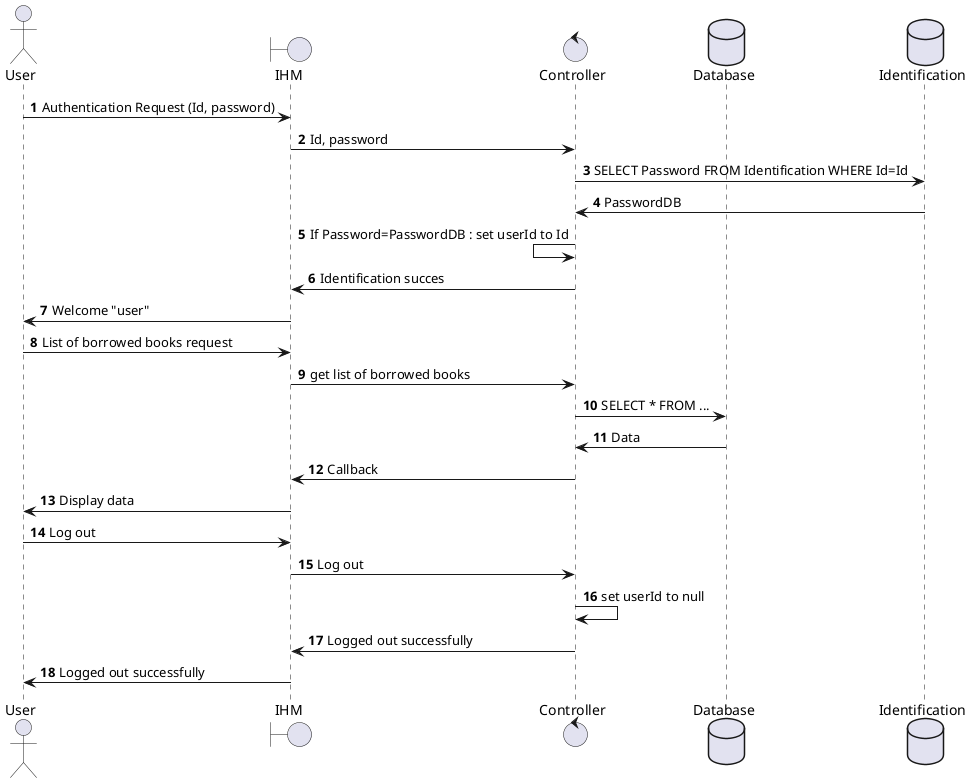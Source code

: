 @startuml
'https://plantuml.com/sequence-diagram

autonumber

actor User
boundary IHM
control Controller
database Database
database Identification

User -> IHM: Authentication Request (Id, password)
IHM -> Controller: Id, password
Controller -> Identification: SELECT Password FROM Identification WHERE Id=Id
Controller <- Identification: PasswordDB
Controller <- Controller: If Password=PasswordDB : set userId to Id
IHM <- Controller: Identification succes
User <- IHM: Welcome "user"

User -> IHM: List of borrowed books request
IHM -> Controller: get list of borrowed books
Controller -> Database: SELECT * FROM ...
Controller <- Database: Data
IHM <- Controller: Callback
User <- IHM: Display data

User -> IHM: Log out
IHM -> Controller: Log out
Controller -> Controller: set userId to null
IHM <- Controller: Logged out successfully
User <- IHM: Logged out successfully

@enduml